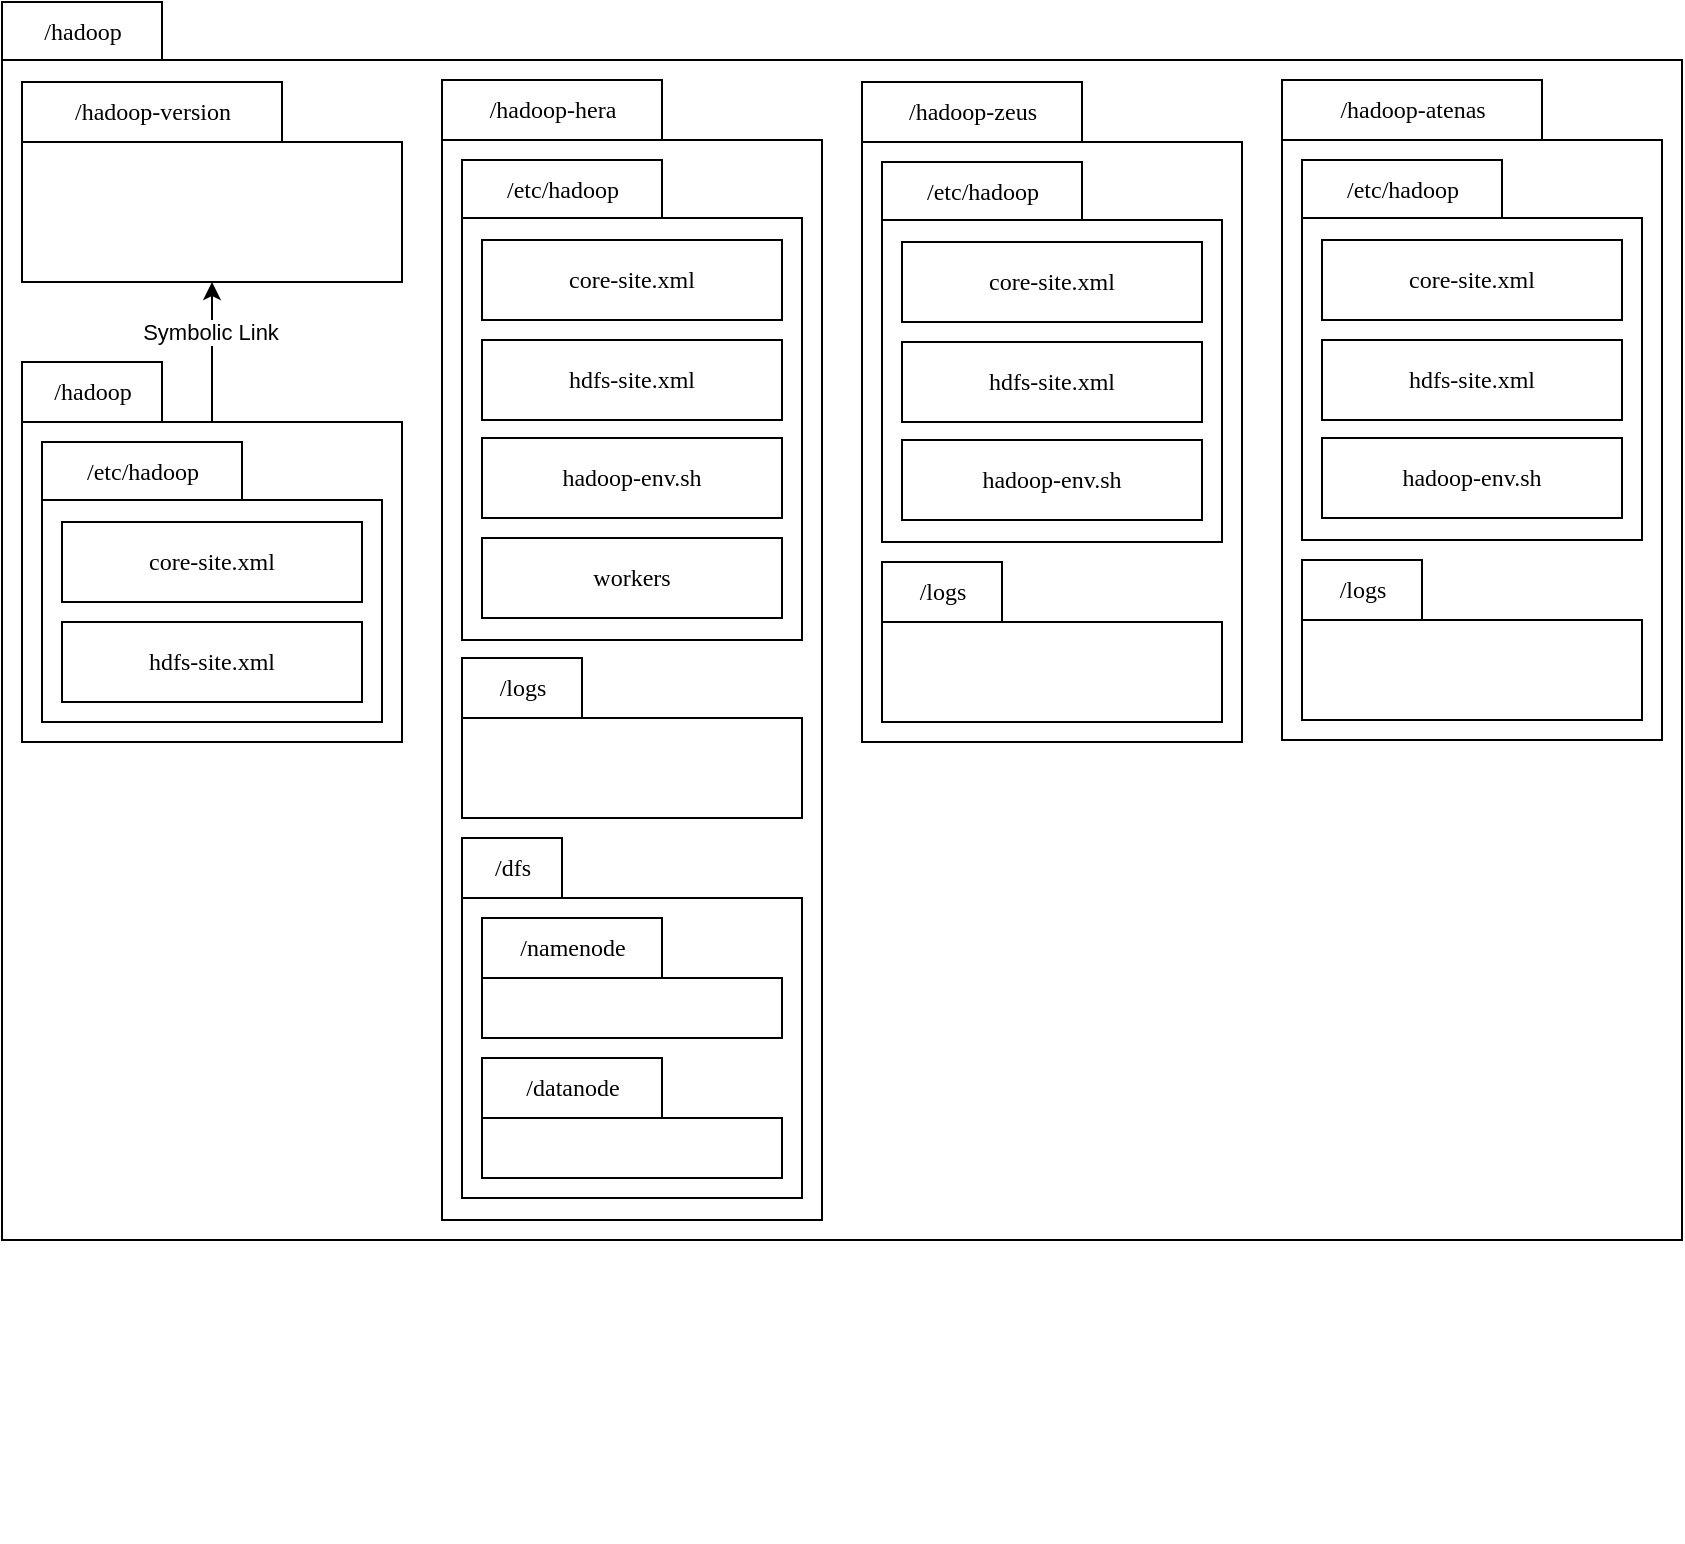<mxfile version="21.2.3" type="device">
  <diagram name="Página-1" id="qW1B6LLO3FGMlLUZLTgl">
    <mxGraphModel dx="4189" dy="2653" grid="1" gridSize="10" guides="1" tooltips="1" connect="1" arrows="1" fold="1" page="1" pageScale="1" pageWidth="827" pageHeight="1169" math="0" shadow="0">
      <root>
        <mxCell id="0" />
        <mxCell id="1" parent="0" />
        <mxCell id="AYAZBs8xfu_waj6WBCL_-4" value="" style="shape=folder;fontStyle=1;spacingTop=10;tabWidth=80;tabHeight=29;tabPosition=left;html=1;whiteSpace=wrap;" vertex="1" parent="1">
          <mxGeometry x="10" y="-1159" width="840" height="619" as="geometry" />
        </mxCell>
        <mxCell id="AYAZBs8xfu_waj6WBCL_-5" value="&lt;div&gt;/hadoop&lt;/div&gt;" style="text;html=1;align=center;verticalAlign=middle;resizable=0;points=[];autosize=1;strokeColor=none;fillColor=none;fontFamily=Georgia;container=1;" vertex="1" parent="1">
          <mxGeometry x="10" y="-1159" width="80" height="30" as="geometry" />
        </mxCell>
        <mxCell id="AYAZBs8xfu_waj6WBCL_-6" value="" style="group" vertex="1" connectable="0" parent="1">
          <mxGeometry x="20" y="-1119" width="190" height="100" as="geometry" />
        </mxCell>
        <mxCell id="AYAZBs8xfu_waj6WBCL_-7" value="" style="shape=folder;fontStyle=1;spacingTop=10;tabWidth=130;tabHeight=30;tabPosition=left;html=1;whiteSpace=wrap;" vertex="1" parent="AYAZBs8xfu_waj6WBCL_-6">
          <mxGeometry width="190" height="100" as="geometry" />
        </mxCell>
        <mxCell id="AYAZBs8xfu_waj6WBCL_-8" value="/hadoop-version" style="text;html=1;align=center;verticalAlign=middle;resizable=0;points=[];autosize=1;strokeColor=none;fillColor=none;fontFamily=Georgia;container=1;" vertex="1" parent="AYAZBs8xfu_waj6WBCL_-6">
          <mxGeometry width="130" height="30" as="geometry" />
        </mxCell>
        <mxCell id="AYAZBs8xfu_waj6WBCL_-9" style="edgeStyle=orthogonalEdgeStyle;rounded=0;orthogonalLoop=1;jettySize=auto;html=1;exitX=0;exitY=0;exitDx=130;exitDy=30;exitPerimeter=0;" edge="1" parent="1" source="AYAZBs8xfu_waj6WBCL_-37" target="AYAZBs8xfu_waj6WBCL_-7">
          <mxGeometry relative="1" as="geometry">
            <Array as="points">
              <mxPoint x="115" y="-949" />
            </Array>
          </mxGeometry>
        </mxCell>
        <mxCell id="AYAZBs8xfu_waj6WBCL_-10" value="&lt;div&gt;Symbolic Link&lt;/div&gt;" style="edgeLabel;html=1;align=center;verticalAlign=middle;resizable=0;points=[];" vertex="1" connectable="0" parent="AYAZBs8xfu_waj6WBCL_-9">
          <mxGeometry x="-0.375" y="1" relative="1" as="geometry">
            <mxPoint x="-3" y="-46" as="offset" />
          </mxGeometry>
        </mxCell>
        <mxCell id="AYAZBs8xfu_waj6WBCL_-35" value="" style="group" vertex="1" connectable="0" parent="1">
          <mxGeometry x="20" y="-979" width="190" height="590" as="geometry" />
        </mxCell>
        <mxCell id="AYAZBs8xfu_waj6WBCL_-36" value="" style="group" vertex="1" connectable="0" parent="AYAZBs8xfu_waj6WBCL_-35">
          <mxGeometry width="190" height="590" as="geometry" />
        </mxCell>
        <mxCell id="AYAZBs8xfu_waj6WBCL_-37" value="" style="shape=folder;fontStyle=1;spacingTop=10;tabWidth=70;tabHeight=30;tabPosition=left;html=1;whiteSpace=wrap;" vertex="1" parent="AYAZBs8xfu_waj6WBCL_-36">
          <mxGeometry width="190" height="190" as="geometry" />
        </mxCell>
        <mxCell id="AYAZBs8xfu_waj6WBCL_-38" value="/hadoop" style="text;html=1;align=center;verticalAlign=middle;resizable=0;points=[];autosize=1;strokeColor=none;fillColor=none;fontFamily=Georgia;container=1;" vertex="1" parent="AYAZBs8xfu_waj6WBCL_-36">
          <mxGeometry x="-5" width="80" height="30" as="geometry" />
        </mxCell>
        <mxCell id="AYAZBs8xfu_waj6WBCL_-42" value="" style="group" vertex="1" connectable="0" parent="AYAZBs8xfu_waj6WBCL_-35">
          <mxGeometry x="10" y="40" width="170" height="250" as="geometry" />
        </mxCell>
        <mxCell id="AYAZBs8xfu_waj6WBCL_-43" value="" style="shape=folder;fontStyle=1;spacingTop=10;tabWidth=100;tabHeight=29;tabPosition=left;html=1;whiteSpace=wrap;" vertex="1" parent="AYAZBs8xfu_waj6WBCL_-42">
          <mxGeometry width="170" height="140" as="geometry" />
        </mxCell>
        <mxCell id="AYAZBs8xfu_waj6WBCL_-44" value="/etc/hadoop" style="text;html=1;align=center;verticalAlign=middle;resizable=0;points=[];autosize=1;strokeColor=none;fillColor=none;fontFamily=Georgia;container=1;" vertex="1" parent="AYAZBs8xfu_waj6WBCL_-42">
          <mxGeometry width="100" height="30" as="geometry" />
        </mxCell>
        <mxCell id="AYAZBs8xfu_waj6WBCL_-45" value="core-site.xml" style="html=1;whiteSpace=wrap;fontFamily=Georgia;" vertex="1" parent="AYAZBs8xfu_waj6WBCL_-42">
          <mxGeometry x="10" y="40" width="150" height="40" as="geometry" />
        </mxCell>
        <mxCell id="AYAZBs8xfu_waj6WBCL_-46" value="&lt;div&gt;hdfs-site.xml&lt;/div&gt;" style="html=1;whiteSpace=wrap;fontFamily=Georgia;" vertex="1" parent="AYAZBs8xfu_waj6WBCL_-42">
          <mxGeometry x="10" y="90" width="150" height="40" as="geometry" />
        </mxCell>
        <mxCell id="AYAZBs8xfu_waj6WBCL_-113" value="" style="group" vertex="1" connectable="0" parent="1">
          <mxGeometry x="230" y="-1120" width="190" height="590" as="geometry" />
        </mxCell>
        <mxCell id="AYAZBs8xfu_waj6WBCL_-114" value="" style="group" vertex="1" connectable="0" parent="AYAZBs8xfu_waj6WBCL_-113">
          <mxGeometry width="190" height="590" as="geometry" />
        </mxCell>
        <mxCell id="AYAZBs8xfu_waj6WBCL_-115" value="" style="shape=folder;fontStyle=1;spacingTop=10;tabWidth=110;tabHeight=30;tabPosition=left;html=1;whiteSpace=wrap;" vertex="1" parent="AYAZBs8xfu_waj6WBCL_-114">
          <mxGeometry width="190" height="570" as="geometry" />
        </mxCell>
        <mxCell id="AYAZBs8xfu_waj6WBCL_-116" value="/hadoop-hera" style="text;html=1;align=center;verticalAlign=middle;resizable=0;points=[];autosize=1;strokeColor=none;fillColor=none;fontFamily=Georgia;container=1;" vertex="1" parent="AYAZBs8xfu_waj6WBCL_-114">
          <mxGeometry width="110" height="30" as="geometry" />
        </mxCell>
        <mxCell id="AYAZBs8xfu_waj6WBCL_-117" value="" style="group" vertex="1" connectable="0" parent="AYAZBs8xfu_waj6WBCL_-114">
          <mxGeometry x="10" y="289" width="170" height="80" as="geometry" />
        </mxCell>
        <mxCell id="AYAZBs8xfu_waj6WBCL_-118" value="" style="shape=folder;fontStyle=1;spacingTop=10;tabWidth=60;tabHeight=30;tabPosition=left;html=1;whiteSpace=wrap;" vertex="1" parent="AYAZBs8xfu_waj6WBCL_-117">
          <mxGeometry width="170" height="80" as="geometry" />
        </mxCell>
        <mxCell id="AYAZBs8xfu_waj6WBCL_-119" value="/logs" style="text;html=1;align=center;verticalAlign=middle;resizable=0;points=[];autosize=1;strokeColor=none;fillColor=none;fontFamily=Georgia;container=1;" vertex="1" parent="AYAZBs8xfu_waj6WBCL_-117">
          <mxGeometry width="60" height="30" as="geometry" />
        </mxCell>
        <mxCell id="AYAZBs8xfu_waj6WBCL_-120" value="" style="group" vertex="1" connectable="0" parent="AYAZBs8xfu_waj6WBCL_-114">
          <mxGeometry x="10" y="379" width="180" height="180" as="geometry" />
        </mxCell>
        <mxCell id="AYAZBs8xfu_waj6WBCL_-121" value="" style="shape=folder;fontStyle=1;spacingTop=10;tabWidth=50;tabHeight=30;tabPosition=left;html=1;whiteSpace=wrap;" vertex="1" parent="AYAZBs8xfu_waj6WBCL_-120">
          <mxGeometry width="170" height="180" as="geometry" />
        </mxCell>
        <mxCell id="AYAZBs8xfu_waj6WBCL_-122" value="/dfs" style="text;html=1;align=center;verticalAlign=middle;resizable=0;points=[];autosize=1;strokeColor=none;fillColor=none;fontFamily=Georgia;container=1;" vertex="1" parent="AYAZBs8xfu_waj6WBCL_-120">
          <mxGeometry width="50" height="30" as="geometry" />
        </mxCell>
        <mxCell id="AYAZBs8xfu_waj6WBCL_-123" value="" style="group" vertex="1" connectable="0" parent="AYAZBs8xfu_waj6WBCL_-120">
          <mxGeometry x="10" y="40" width="150" height="60" as="geometry" />
        </mxCell>
        <mxCell id="AYAZBs8xfu_waj6WBCL_-124" value="" style="shape=folder;fontStyle=1;spacingTop=10;tabWidth=90;tabHeight=30;tabPosition=left;html=1;whiteSpace=wrap;" vertex="1" parent="AYAZBs8xfu_waj6WBCL_-123">
          <mxGeometry width="150" height="60" as="geometry" />
        </mxCell>
        <mxCell id="AYAZBs8xfu_waj6WBCL_-125" value="/namenode" style="text;html=1;align=center;verticalAlign=middle;resizable=0;points=[];autosize=1;strokeColor=none;fillColor=none;fontFamily=Georgia;container=1;" vertex="1" parent="AYAZBs8xfu_waj6WBCL_-123">
          <mxGeometry width="90" height="30" as="geometry" />
        </mxCell>
        <mxCell id="AYAZBs8xfu_waj6WBCL_-126" value="" style="group" vertex="1" connectable="0" parent="AYAZBs8xfu_waj6WBCL_-120">
          <mxGeometry x="10" y="110" width="150" height="60" as="geometry" />
        </mxCell>
        <mxCell id="AYAZBs8xfu_waj6WBCL_-127" value="" style="shape=folder;fontStyle=1;spacingTop=10;tabWidth=90;tabHeight=30;tabPosition=left;html=1;whiteSpace=wrap;" vertex="1" parent="AYAZBs8xfu_waj6WBCL_-126">
          <mxGeometry width="150" height="60" as="geometry" />
        </mxCell>
        <mxCell id="AYAZBs8xfu_waj6WBCL_-128" value="/datanode" style="text;html=1;align=center;verticalAlign=middle;resizable=0;points=[];autosize=1;strokeColor=none;fillColor=none;fontFamily=Georgia;container=1;" vertex="1" parent="AYAZBs8xfu_waj6WBCL_-126">
          <mxGeometry width="90" height="30" as="geometry" />
        </mxCell>
        <mxCell id="AYAZBs8xfu_waj6WBCL_-129" value="" style="group" vertex="1" connectable="0" parent="AYAZBs8xfu_waj6WBCL_-113">
          <mxGeometry x="10" y="40" width="170" height="250" as="geometry" />
        </mxCell>
        <mxCell id="AYAZBs8xfu_waj6WBCL_-130" value="" style="shape=folder;fontStyle=1;spacingTop=10;tabWidth=100;tabHeight=29;tabPosition=left;html=1;whiteSpace=wrap;" vertex="1" parent="AYAZBs8xfu_waj6WBCL_-129">
          <mxGeometry width="170" height="240" as="geometry" />
        </mxCell>
        <mxCell id="AYAZBs8xfu_waj6WBCL_-131" value="/etc/hadoop" style="text;html=1;align=center;verticalAlign=middle;resizable=0;points=[];autosize=1;strokeColor=none;fillColor=none;fontFamily=Georgia;container=1;" vertex="1" parent="AYAZBs8xfu_waj6WBCL_-129">
          <mxGeometry width="100" height="30" as="geometry" />
        </mxCell>
        <mxCell id="AYAZBs8xfu_waj6WBCL_-132" value="core-site.xml" style="html=1;whiteSpace=wrap;fontFamily=Georgia;" vertex="1" parent="AYAZBs8xfu_waj6WBCL_-129">
          <mxGeometry x="10" y="40" width="150" height="40" as="geometry" />
        </mxCell>
        <mxCell id="AYAZBs8xfu_waj6WBCL_-133" value="&lt;div&gt;hdfs-site.xml&lt;/div&gt;" style="html=1;whiteSpace=wrap;fontFamily=Georgia;" vertex="1" parent="AYAZBs8xfu_waj6WBCL_-129">
          <mxGeometry x="10" y="90" width="150" height="40" as="geometry" />
        </mxCell>
        <mxCell id="AYAZBs8xfu_waj6WBCL_-134" value="hadoop-env.sh" style="html=1;whiteSpace=wrap;fontFamily=Georgia;" vertex="1" parent="AYAZBs8xfu_waj6WBCL_-129">
          <mxGeometry x="10" y="139" width="150" height="40" as="geometry" />
        </mxCell>
        <mxCell id="AYAZBs8xfu_waj6WBCL_-135" value="workers" style="html=1;whiteSpace=wrap;fontFamily=Georgia;" vertex="1" parent="AYAZBs8xfu_waj6WBCL_-129">
          <mxGeometry x="10" y="189" width="150" height="40" as="geometry" />
        </mxCell>
        <mxCell id="AYAZBs8xfu_waj6WBCL_-136" value="" style="shape=folder;fontStyle=1;spacingTop=10;tabWidth=110;tabHeight=30;tabPosition=left;html=1;whiteSpace=wrap;" vertex="1" parent="1">
          <mxGeometry x="440" y="-1119" width="190" height="330" as="geometry" />
        </mxCell>
        <mxCell id="AYAZBs8xfu_waj6WBCL_-137" value="/hadoop-zeus" style="text;html=1;align=center;verticalAlign=middle;resizable=0;points=[];autosize=1;strokeColor=none;fillColor=none;fontFamily=Georgia;container=1;" vertex="1" parent="1">
          <mxGeometry x="440" y="-1119" width="110" height="30" as="geometry" />
        </mxCell>
        <mxCell id="AYAZBs8xfu_waj6WBCL_-138" value="" style="group" vertex="1" connectable="0" parent="1">
          <mxGeometry x="450" y="-1079" width="170" height="280" as="geometry" />
        </mxCell>
        <mxCell id="AYAZBs8xfu_waj6WBCL_-139" value="" style="shape=folder;fontStyle=1;spacingTop=10;tabWidth=100;tabHeight=29;tabPosition=left;html=1;whiteSpace=wrap;" vertex="1" parent="AYAZBs8xfu_waj6WBCL_-138">
          <mxGeometry width="170" height="190" as="geometry" />
        </mxCell>
        <mxCell id="AYAZBs8xfu_waj6WBCL_-140" value="/etc/hadoop" style="text;html=1;align=center;verticalAlign=middle;resizable=0;points=[];autosize=1;strokeColor=none;fillColor=none;fontFamily=Georgia;container=1;" vertex="1" parent="AYAZBs8xfu_waj6WBCL_-138">
          <mxGeometry width="100" height="30" as="geometry" />
        </mxCell>
        <mxCell id="AYAZBs8xfu_waj6WBCL_-141" value="core-site.xml" style="html=1;whiteSpace=wrap;fontFamily=Georgia;" vertex="1" parent="AYAZBs8xfu_waj6WBCL_-138">
          <mxGeometry x="10" y="40" width="150" height="40" as="geometry" />
        </mxCell>
        <mxCell id="AYAZBs8xfu_waj6WBCL_-142" value="&lt;div&gt;hdfs-site.xml&lt;/div&gt;" style="html=1;whiteSpace=wrap;fontFamily=Georgia;" vertex="1" parent="AYAZBs8xfu_waj6WBCL_-138">
          <mxGeometry x="10" y="90" width="150" height="40" as="geometry" />
        </mxCell>
        <mxCell id="AYAZBs8xfu_waj6WBCL_-143" value="hadoop-env.sh" style="html=1;whiteSpace=wrap;fontFamily=Georgia;" vertex="1" parent="AYAZBs8xfu_waj6WBCL_-138">
          <mxGeometry x="10" y="139" width="150" height="40" as="geometry" />
        </mxCell>
        <mxCell id="AYAZBs8xfu_waj6WBCL_-144" value="" style="group" vertex="1" connectable="0" parent="AYAZBs8xfu_waj6WBCL_-138">
          <mxGeometry y="200" width="170" height="80" as="geometry" />
        </mxCell>
        <mxCell id="AYAZBs8xfu_waj6WBCL_-145" value="" style="shape=folder;fontStyle=1;spacingTop=10;tabWidth=60;tabHeight=30;tabPosition=left;html=1;whiteSpace=wrap;" vertex="1" parent="AYAZBs8xfu_waj6WBCL_-144">
          <mxGeometry width="170" height="80" as="geometry" />
        </mxCell>
        <mxCell id="AYAZBs8xfu_waj6WBCL_-146" value="/logs" style="text;html=1;align=center;verticalAlign=middle;resizable=0;points=[];autosize=1;strokeColor=none;fillColor=none;fontFamily=Georgia;container=1;" vertex="1" parent="AYAZBs8xfu_waj6WBCL_-144">
          <mxGeometry width="60" height="30" as="geometry" />
        </mxCell>
        <mxCell id="AYAZBs8xfu_waj6WBCL_-92" value="" style="shape=folder;fontStyle=1;spacingTop=10;tabWidth=130;tabHeight=30;tabPosition=left;html=1;whiteSpace=wrap;" vertex="1" parent="1">
          <mxGeometry x="650" y="-1120" width="190" height="330" as="geometry" />
        </mxCell>
        <mxCell id="AYAZBs8xfu_waj6WBCL_-93" value="/hadoop-atenas" style="text;html=1;align=center;verticalAlign=middle;resizable=0;points=[];autosize=1;strokeColor=none;fillColor=none;fontFamily=Georgia;container=1;" vertex="1" parent="1">
          <mxGeometry x="650" y="-1120" width="130" height="30" as="geometry" />
        </mxCell>
        <mxCell id="AYAZBs8xfu_waj6WBCL_-106" value="" style="group" vertex="1" connectable="0" parent="1">
          <mxGeometry x="660" y="-1080" width="170" height="280" as="geometry" />
        </mxCell>
        <mxCell id="AYAZBs8xfu_waj6WBCL_-107" value="" style="shape=folder;fontStyle=1;spacingTop=10;tabWidth=100;tabHeight=29;tabPosition=left;html=1;whiteSpace=wrap;" vertex="1" parent="AYAZBs8xfu_waj6WBCL_-106">
          <mxGeometry width="170" height="190" as="geometry" />
        </mxCell>
        <mxCell id="AYAZBs8xfu_waj6WBCL_-108" value="/etc/hadoop" style="text;html=1;align=center;verticalAlign=middle;resizable=0;points=[];autosize=1;strokeColor=none;fillColor=none;fontFamily=Georgia;container=1;" vertex="1" parent="AYAZBs8xfu_waj6WBCL_-106">
          <mxGeometry width="100" height="30" as="geometry" />
        </mxCell>
        <mxCell id="AYAZBs8xfu_waj6WBCL_-109" value="core-site.xml" style="html=1;whiteSpace=wrap;fontFamily=Georgia;" vertex="1" parent="AYAZBs8xfu_waj6WBCL_-106">
          <mxGeometry x="10" y="40" width="150" height="40" as="geometry" />
        </mxCell>
        <mxCell id="AYAZBs8xfu_waj6WBCL_-110" value="&lt;div&gt;hdfs-site.xml&lt;/div&gt;" style="html=1;whiteSpace=wrap;fontFamily=Georgia;" vertex="1" parent="AYAZBs8xfu_waj6WBCL_-106">
          <mxGeometry x="10" y="90" width="150" height="40" as="geometry" />
        </mxCell>
        <mxCell id="AYAZBs8xfu_waj6WBCL_-111" value="hadoop-env.sh" style="html=1;whiteSpace=wrap;fontFamily=Georgia;" vertex="1" parent="AYAZBs8xfu_waj6WBCL_-106">
          <mxGeometry x="10" y="139" width="150" height="40" as="geometry" />
        </mxCell>
        <mxCell id="AYAZBs8xfu_waj6WBCL_-94" value="" style="group" vertex="1" connectable="0" parent="AYAZBs8xfu_waj6WBCL_-106">
          <mxGeometry y="200" width="170" height="80" as="geometry" />
        </mxCell>
        <mxCell id="AYAZBs8xfu_waj6WBCL_-95" value="" style="shape=folder;fontStyle=1;spacingTop=10;tabWidth=60;tabHeight=30;tabPosition=left;html=1;whiteSpace=wrap;" vertex="1" parent="AYAZBs8xfu_waj6WBCL_-94">
          <mxGeometry width="170" height="80" as="geometry" />
        </mxCell>
        <mxCell id="AYAZBs8xfu_waj6WBCL_-96" value="/logs" style="text;html=1;align=center;verticalAlign=middle;resizable=0;points=[];autosize=1;strokeColor=none;fillColor=none;fontFamily=Georgia;container=1;" vertex="1" parent="AYAZBs8xfu_waj6WBCL_-94">
          <mxGeometry width="60" height="30" as="geometry" />
        </mxCell>
      </root>
    </mxGraphModel>
  </diagram>
</mxfile>

